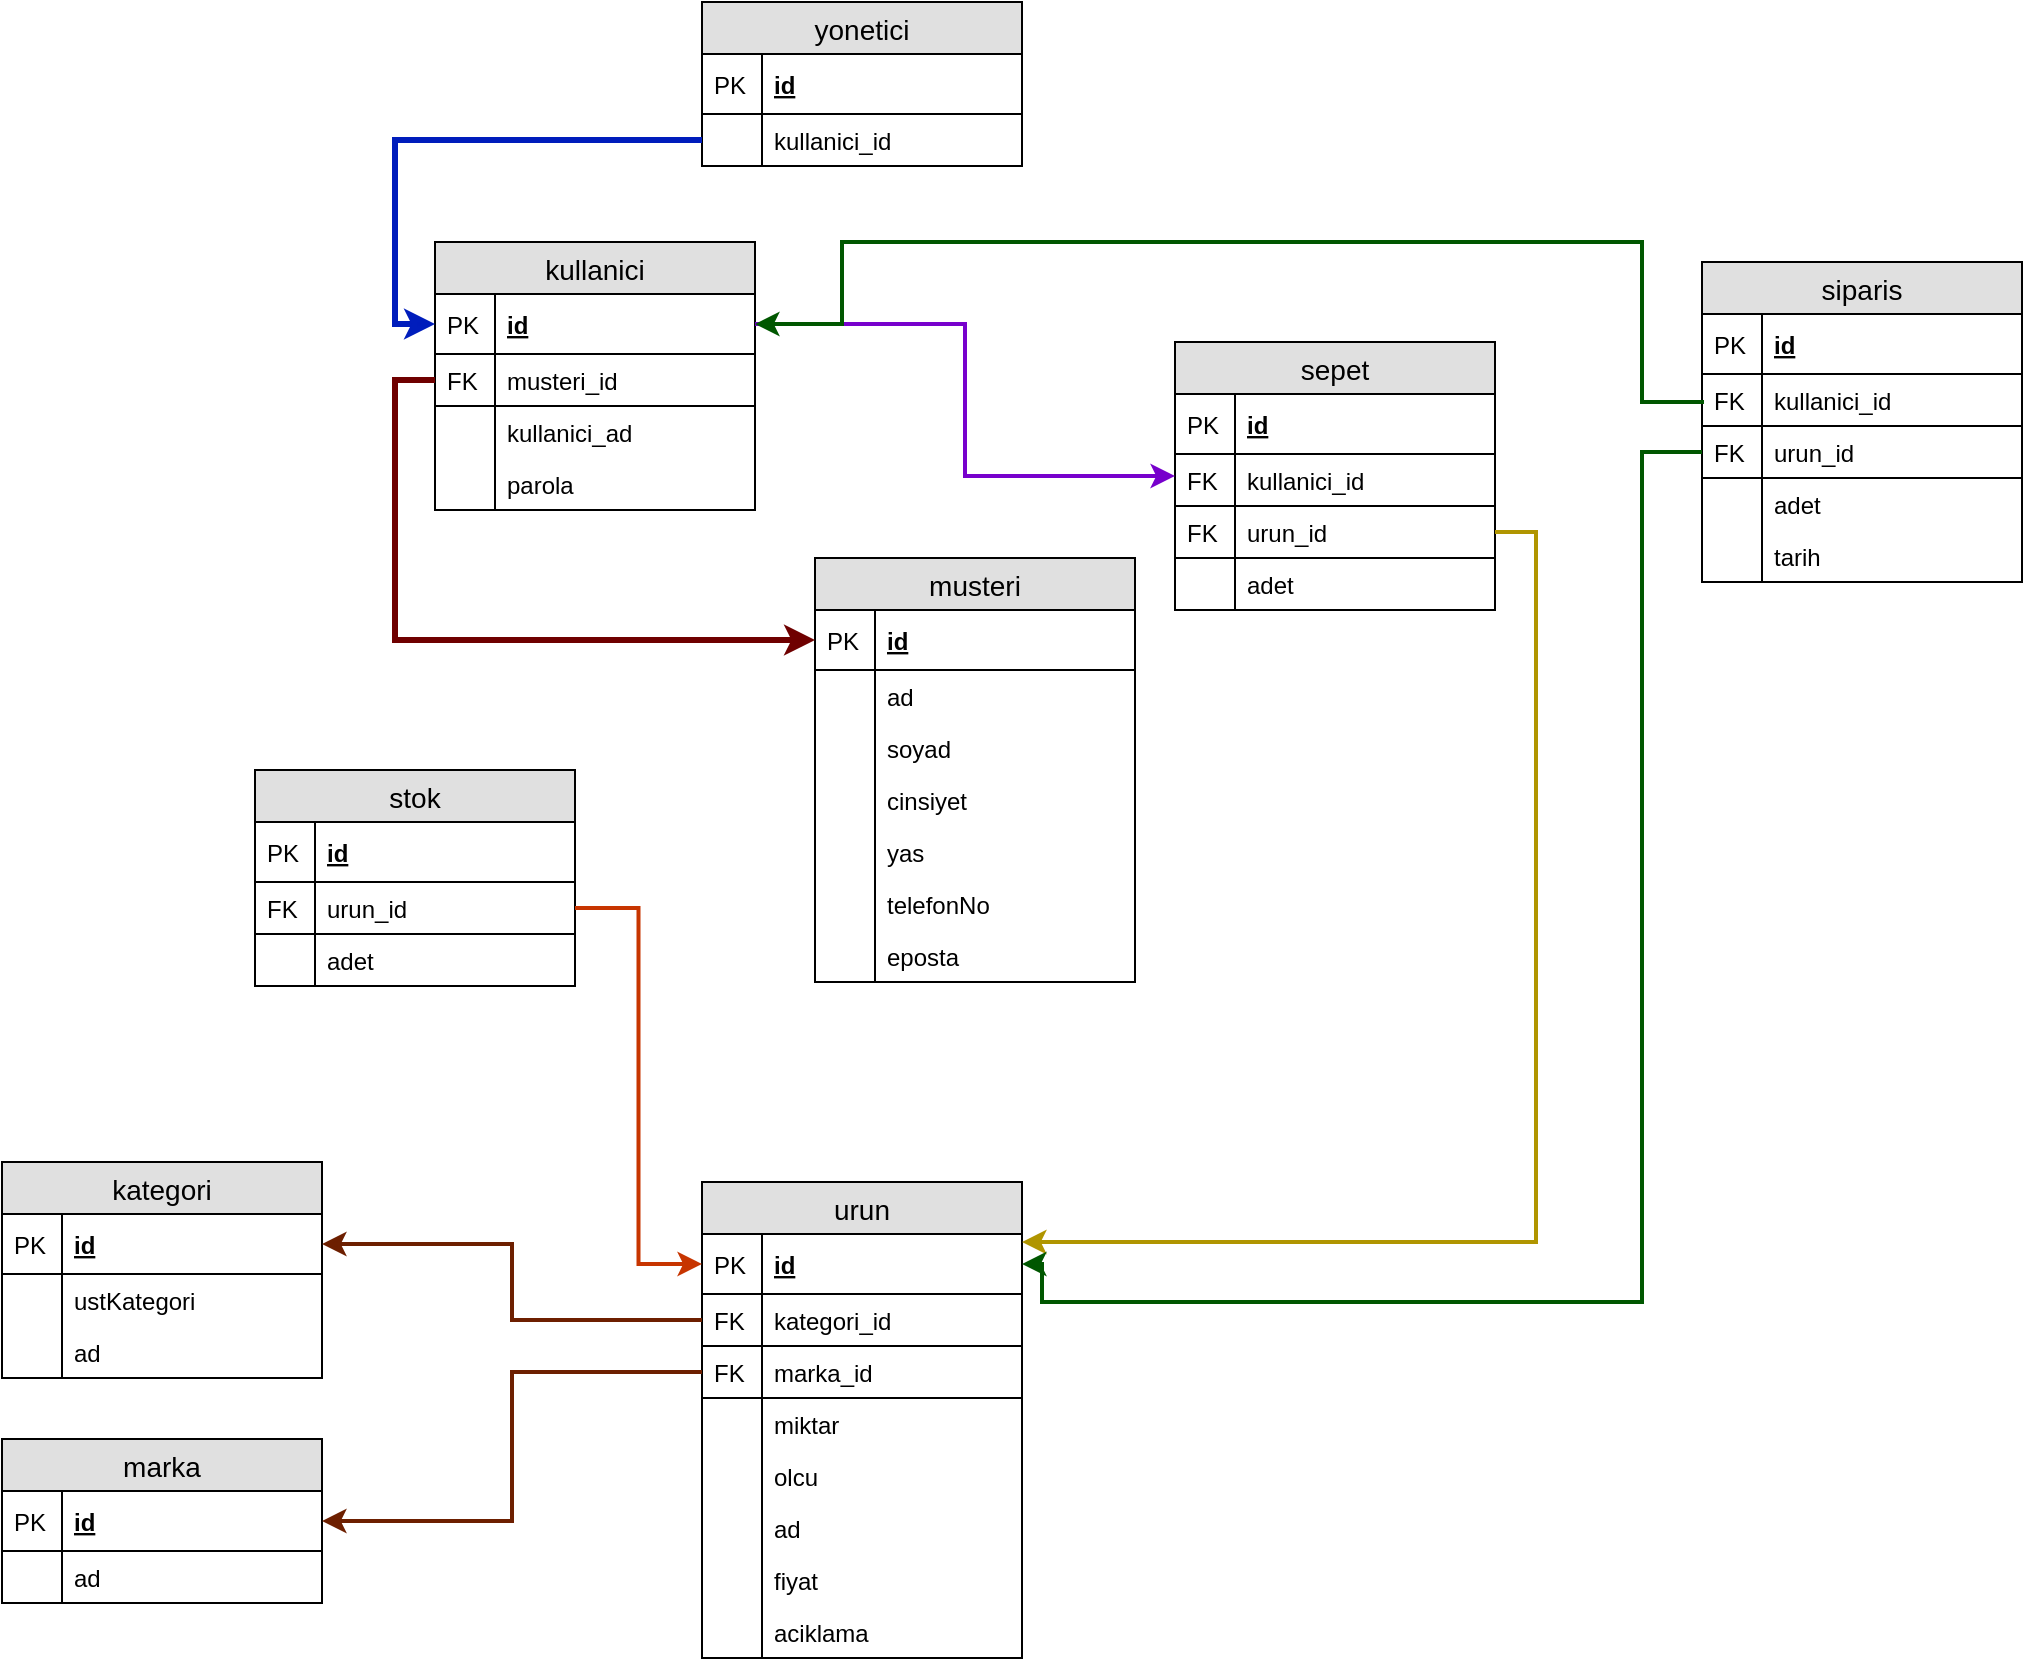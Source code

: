 <mxfile version="12.3.2" type="device" pages="1"><diagram id="ps3zKpQdCzgLMvy7lavZ" name="Page-1"><mxGraphModel dx="2031" dy="1189" grid="1" gridSize="10" guides="1" tooltips="1" connect="1" arrows="1" fold="1" page="1" pageScale="1" pageWidth="1169" pageHeight="1654" math="0" shadow="0"><root><mxCell id="0"/><mxCell id="1" parent="0"/><mxCell id="cUyW-yE5g5Nf45SV5wf4-1" value="yonetici" style="swimlane;fontStyle=0;childLayout=stackLayout;horizontal=1;startSize=26;fillColor=#e0e0e0;horizontalStack=0;resizeParent=1;resizeParentMax=0;resizeLast=0;collapsible=1;marginBottom=0;swimlaneFillColor=#ffffff;align=center;fontSize=14;" vertex="1" parent="1"><mxGeometry x="410" y="30" width="160" height="82" as="geometry"/></mxCell><mxCell id="cUyW-yE5g5Nf45SV5wf4-2" value="id" style="shape=partialRectangle;top=0;left=0;right=0;bottom=1;align=left;verticalAlign=middle;fillColor=none;spacingLeft=34;spacingRight=4;overflow=hidden;rotatable=0;points=[[0,0.5],[1,0.5]];portConstraint=eastwest;dropTarget=0;fontStyle=5;fontSize=12;" vertex="1" parent="cUyW-yE5g5Nf45SV5wf4-1"><mxGeometry y="26" width="160" height="30" as="geometry"/></mxCell><mxCell id="cUyW-yE5g5Nf45SV5wf4-3" value="PK" style="shape=partialRectangle;top=0;left=0;bottom=0;fillColor=none;align=left;verticalAlign=middle;spacingLeft=4;spacingRight=4;overflow=hidden;rotatable=0;points=[];portConstraint=eastwest;part=1;fontSize=12;" vertex="1" connectable="0" parent="cUyW-yE5g5Nf45SV5wf4-2"><mxGeometry width="30" height="30" as="geometry"/></mxCell><mxCell id="cUyW-yE5g5Nf45SV5wf4-4" value="kullanici_id" style="shape=partialRectangle;top=0;left=0;right=0;bottom=0;align=left;verticalAlign=top;fillColor=none;spacingLeft=34;spacingRight=4;overflow=hidden;rotatable=0;points=[[0,0.5],[1,0.5]];portConstraint=eastwest;dropTarget=0;fontSize=12;" vertex="1" parent="cUyW-yE5g5Nf45SV5wf4-1"><mxGeometry y="56" width="160" height="26" as="geometry"/></mxCell><mxCell id="cUyW-yE5g5Nf45SV5wf4-5" value="" style="shape=partialRectangle;top=0;left=0;bottom=0;fillColor=none;align=left;verticalAlign=top;spacingLeft=4;spacingRight=4;overflow=hidden;rotatable=0;points=[];portConstraint=eastwest;part=1;fontSize=12;" vertex="1" connectable="0" parent="cUyW-yE5g5Nf45SV5wf4-4"><mxGeometry width="30" height="26" as="geometry"/></mxCell><mxCell id="cUyW-yE5g5Nf45SV5wf4-12" value="kullanici" style="swimlane;fontStyle=0;childLayout=stackLayout;horizontal=1;startSize=26;fillColor=#e0e0e0;horizontalStack=0;resizeParent=1;resizeParentMax=0;resizeLast=0;collapsible=1;marginBottom=0;swimlaneFillColor=#ffffff;align=center;fontSize=14;" vertex="1" parent="1"><mxGeometry x="276.5" y="150" width="160" height="134" as="geometry"/></mxCell><mxCell id="cUyW-yE5g5Nf45SV5wf4-13" value="id" style="shape=partialRectangle;top=0;left=0;right=0;bottom=1;align=left;verticalAlign=middle;fillColor=none;spacingLeft=34;spacingRight=4;overflow=hidden;rotatable=0;points=[[0,0.5],[1,0.5]];portConstraint=eastwest;dropTarget=0;fontStyle=5;fontSize=12;" vertex="1" parent="cUyW-yE5g5Nf45SV5wf4-12"><mxGeometry y="26" width="160" height="30" as="geometry"/></mxCell><mxCell id="cUyW-yE5g5Nf45SV5wf4-14" value="PK" style="shape=partialRectangle;top=0;left=0;bottom=0;fillColor=none;align=left;verticalAlign=middle;spacingLeft=4;spacingRight=4;overflow=hidden;rotatable=0;points=[];portConstraint=eastwest;part=1;fontSize=12;" vertex="1" connectable="0" parent="cUyW-yE5g5Nf45SV5wf4-13"><mxGeometry width="30" height="30" as="geometry"/></mxCell><mxCell id="cUyW-yE5g5Nf45SV5wf4-15" value="musteri_id" style="shape=partialRectangle;top=1;left=0;right=0;bottom=1;align=left;verticalAlign=top;fillColor=none;spacingLeft=34;spacingRight=4;overflow=hidden;rotatable=0;points=[[0,0.5],[1,0.5]];portConstraint=eastwest;dropTarget=0;fontSize=12;" vertex="1" parent="cUyW-yE5g5Nf45SV5wf4-12"><mxGeometry y="56" width="160" height="26" as="geometry"/></mxCell><mxCell id="cUyW-yE5g5Nf45SV5wf4-16" value="FK" style="shape=partialRectangle;top=0;left=0;bottom=0;fillColor=none;align=left;verticalAlign=top;spacingLeft=4;spacingRight=4;overflow=hidden;rotatable=0;points=[];portConstraint=eastwest;part=1;fontSize=12;" vertex="1" connectable="0" parent="cUyW-yE5g5Nf45SV5wf4-15"><mxGeometry width="30" height="26" as="geometry"/></mxCell><mxCell id="cUyW-yE5g5Nf45SV5wf4-66" value="kullanici_ad" style="shape=partialRectangle;top=0;left=0;right=0;bottom=0;align=left;verticalAlign=top;fillColor=none;spacingLeft=34;spacingRight=4;overflow=hidden;rotatable=0;points=[[0,0.5],[1,0.5]];portConstraint=eastwest;dropTarget=0;fontSize=12;" vertex="1" parent="cUyW-yE5g5Nf45SV5wf4-12"><mxGeometry y="82" width="160" height="26" as="geometry"/></mxCell><mxCell id="cUyW-yE5g5Nf45SV5wf4-67" value="" style="shape=partialRectangle;top=0;left=0;bottom=0;fillColor=none;align=left;verticalAlign=top;spacingLeft=4;spacingRight=4;overflow=hidden;rotatable=0;points=[];portConstraint=eastwest;part=1;fontSize=12;" vertex="1" connectable="0" parent="cUyW-yE5g5Nf45SV5wf4-66"><mxGeometry width="30" height="26" as="geometry"/></mxCell><mxCell id="cUyW-yE5g5Nf45SV5wf4-68" value="parola" style="shape=partialRectangle;top=0;left=0;right=0;bottom=0;align=left;verticalAlign=top;fillColor=none;spacingLeft=34;spacingRight=4;overflow=hidden;rotatable=0;points=[[0,0.5],[1,0.5]];portConstraint=eastwest;dropTarget=0;fontSize=12;" vertex="1" parent="cUyW-yE5g5Nf45SV5wf4-12"><mxGeometry y="108" width="160" height="26" as="geometry"/></mxCell><mxCell id="cUyW-yE5g5Nf45SV5wf4-69" value="" style="shape=partialRectangle;top=0;left=0;bottom=0;fillColor=none;align=left;verticalAlign=top;spacingLeft=4;spacingRight=4;overflow=hidden;rotatable=0;points=[];portConstraint=eastwest;part=1;fontSize=12;" vertex="1" connectable="0" parent="cUyW-yE5g5Nf45SV5wf4-68"><mxGeometry width="30" height="26" as="geometry"/></mxCell><mxCell id="cUyW-yE5g5Nf45SV5wf4-29" value="musteri" style="swimlane;fontStyle=0;childLayout=stackLayout;horizontal=1;startSize=26;fillColor=#e0e0e0;horizontalStack=0;resizeParent=1;resizeParentMax=0;resizeLast=0;collapsible=1;marginBottom=0;swimlaneFillColor=#ffffff;align=center;fontSize=14;" vertex="1" parent="1"><mxGeometry x="466.5" y="308" width="160" height="212" as="geometry"/></mxCell><mxCell id="cUyW-yE5g5Nf45SV5wf4-30" value="id" style="shape=partialRectangle;top=0;left=0;right=0;bottom=1;align=left;verticalAlign=middle;fillColor=none;spacingLeft=34;spacingRight=4;overflow=hidden;rotatable=0;points=[[0,0.5],[1,0.5]];portConstraint=eastwest;dropTarget=0;fontStyle=5;fontSize=12;" vertex="1" parent="cUyW-yE5g5Nf45SV5wf4-29"><mxGeometry y="26" width="160" height="30" as="geometry"/></mxCell><mxCell id="cUyW-yE5g5Nf45SV5wf4-31" value="PK" style="shape=partialRectangle;top=0;left=0;bottom=0;fillColor=none;align=left;verticalAlign=middle;spacingLeft=4;spacingRight=4;overflow=hidden;rotatable=0;points=[];portConstraint=eastwest;part=1;fontSize=12;" vertex="1" connectable="0" parent="cUyW-yE5g5Nf45SV5wf4-30"><mxGeometry width="30" height="30" as="geometry"/></mxCell><mxCell id="cUyW-yE5g5Nf45SV5wf4-32" value="ad" style="shape=partialRectangle;top=0;left=0;right=0;bottom=0;align=left;verticalAlign=top;fillColor=none;spacingLeft=34;spacingRight=4;overflow=hidden;rotatable=0;points=[[0,0.5],[1,0.5]];portConstraint=eastwest;dropTarget=0;fontSize=12;" vertex="1" parent="cUyW-yE5g5Nf45SV5wf4-29"><mxGeometry y="56" width="160" height="26" as="geometry"/></mxCell><mxCell id="cUyW-yE5g5Nf45SV5wf4-33" value="" style="shape=partialRectangle;top=0;left=0;bottom=0;fillColor=none;align=left;verticalAlign=top;spacingLeft=4;spacingRight=4;overflow=hidden;rotatable=0;points=[];portConstraint=eastwest;part=1;fontSize=12;" vertex="1" connectable="0" parent="cUyW-yE5g5Nf45SV5wf4-32"><mxGeometry width="30" height="26" as="geometry"/></mxCell><mxCell id="cUyW-yE5g5Nf45SV5wf4-34" value="soyad" style="shape=partialRectangle;top=0;left=0;right=0;bottom=0;align=left;verticalAlign=top;fillColor=none;spacingLeft=34;spacingRight=4;overflow=hidden;rotatable=0;points=[[0,0.5],[1,0.5]];portConstraint=eastwest;dropTarget=0;fontSize=12;" vertex="1" parent="cUyW-yE5g5Nf45SV5wf4-29"><mxGeometry y="82" width="160" height="26" as="geometry"/></mxCell><mxCell id="cUyW-yE5g5Nf45SV5wf4-35" value="" style="shape=partialRectangle;top=0;left=0;bottom=0;fillColor=none;align=left;verticalAlign=top;spacingLeft=4;spacingRight=4;overflow=hidden;rotatable=0;points=[];portConstraint=eastwest;part=1;fontSize=12;" vertex="1" connectable="0" parent="cUyW-yE5g5Nf45SV5wf4-34"><mxGeometry width="30" height="26" as="geometry"/></mxCell><mxCell id="cUyW-yE5g5Nf45SV5wf4-36" value="cinsiyet" style="shape=partialRectangle;top=0;left=0;right=0;bottom=0;align=left;verticalAlign=top;fillColor=none;spacingLeft=34;spacingRight=4;overflow=hidden;rotatable=0;points=[[0,0.5],[1,0.5]];portConstraint=eastwest;dropTarget=0;fontSize=12;" vertex="1" parent="cUyW-yE5g5Nf45SV5wf4-29"><mxGeometry y="108" width="160" height="26" as="geometry"/></mxCell><mxCell id="cUyW-yE5g5Nf45SV5wf4-37" value="" style="shape=partialRectangle;top=0;left=0;bottom=0;fillColor=none;align=left;verticalAlign=top;spacingLeft=4;spacingRight=4;overflow=hidden;rotatable=0;points=[];portConstraint=eastwest;part=1;fontSize=12;" vertex="1" connectable="0" parent="cUyW-yE5g5Nf45SV5wf4-36"><mxGeometry width="30" height="26" as="geometry"/></mxCell><mxCell id="cUyW-yE5g5Nf45SV5wf4-40" value="yas" style="shape=partialRectangle;top=0;left=0;right=0;bottom=0;align=left;verticalAlign=top;fillColor=none;spacingLeft=34;spacingRight=4;overflow=hidden;rotatable=0;points=[[0,0.5],[1,0.5]];portConstraint=eastwest;dropTarget=0;fontSize=12;" vertex="1" parent="cUyW-yE5g5Nf45SV5wf4-29"><mxGeometry y="134" width="160" height="26" as="geometry"/></mxCell><mxCell id="cUyW-yE5g5Nf45SV5wf4-41" value="" style="shape=partialRectangle;top=0;left=0;bottom=0;fillColor=none;align=left;verticalAlign=top;spacingLeft=4;spacingRight=4;overflow=hidden;rotatable=0;points=[];portConstraint=eastwest;part=1;fontSize=12;" vertex="1" connectable="0" parent="cUyW-yE5g5Nf45SV5wf4-40"><mxGeometry width="30" height="26" as="geometry"/></mxCell><mxCell id="cUyW-yE5g5Nf45SV5wf4-42" value="telefonNo" style="shape=partialRectangle;top=0;left=0;right=0;bottom=0;align=left;verticalAlign=top;fillColor=none;spacingLeft=34;spacingRight=4;overflow=hidden;rotatable=0;points=[[0,0.5],[1,0.5]];portConstraint=eastwest;dropTarget=0;fontSize=12;" vertex="1" parent="cUyW-yE5g5Nf45SV5wf4-29"><mxGeometry y="160" width="160" height="26" as="geometry"/></mxCell><mxCell id="cUyW-yE5g5Nf45SV5wf4-43" value="" style="shape=partialRectangle;top=0;left=0;bottom=0;fillColor=none;align=left;verticalAlign=top;spacingLeft=4;spacingRight=4;overflow=hidden;rotatable=0;points=[];portConstraint=eastwest;part=1;fontSize=12;" vertex="1" connectable="0" parent="cUyW-yE5g5Nf45SV5wf4-42"><mxGeometry width="30" height="26" as="geometry"/></mxCell><mxCell id="cUyW-yE5g5Nf45SV5wf4-70" value="eposta" style="shape=partialRectangle;top=0;left=0;right=0;bottom=0;align=left;verticalAlign=top;fillColor=none;spacingLeft=34;spacingRight=4;overflow=hidden;rotatable=0;points=[[0,0.5],[1,0.5]];portConstraint=eastwest;dropTarget=0;fontSize=12;" vertex="1" parent="cUyW-yE5g5Nf45SV5wf4-29"><mxGeometry y="186" width="160" height="26" as="geometry"/></mxCell><mxCell id="cUyW-yE5g5Nf45SV5wf4-71" value="" style="shape=partialRectangle;top=0;left=0;bottom=0;fillColor=none;align=left;verticalAlign=top;spacingLeft=4;spacingRight=4;overflow=hidden;rotatable=0;points=[];portConstraint=eastwest;part=1;fontSize=12;" vertex="1" connectable="0" parent="cUyW-yE5g5Nf45SV5wf4-70"><mxGeometry width="30" height="26" as="geometry"/></mxCell><mxCell id="cUyW-yE5g5Nf45SV5wf4-44" value="urun" style="swimlane;fontStyle=0;childLayout=stackLayout;horizontal=1;startSize=26;fillColor=#e0e0e0;horizontalStack=0;resizeParent=1;resizeParentMax=0;resizeLast=0;collapsible=1;marginBottom=0;swimlaneFillColor=#ffffff;align=center;fontSize=14;" vertex="1" parent="1"><mxGeometry x="410" y="620" width="160" height="238" as="geometry"/></mxCell><mxCell id="cUyW-yE5g5Nf45SV5wf4-45" value="id" style="shape=partialRectangle;top=0;left=0;right=0;bottom=1;align=left;verticalAlign=middle;fillColor=none;spacingLeft=34;spacingRight=4;overflow=hidden;rotatable=0;points=[[0,0.5],[1,0.5]];portConstraint=eastwest;dropTarget=0;fontStyle=5;fontSize=12;" vertex="1" parent="cUyW-yE5g5Nf45SV5wf4-44"><mxGeometry y="26" width="160" height="30" as="geometry"/></mxCell><mxCell id="cUyW-yE5g5Nf45SV5wf4-46" value="PK" style="shape=partialRectangle;top=0;left=0;bottom=0;fillColor=none;align=left;verticalAlign=middle;spacingLeft=4;spacingRight=4;overflow=hidden;rotatable=0;points=[];portConstraint=eastwest;part=1;fontSize=12;" vertex="1" connectable="0" parent="cUyW-yE5g5Nf45SV5wf4-45"><mxGeometry width="30" height="30" as="geometry"/></mxCell><mxCell id="cUyW-yE5g5Nf45SV5wf4-47" value="kategori_id" style="shape=partialRectangle;top=1;left=0;right=0;bottom=1;align=left;verticalAlign=top;fillColor=none;spacingLeft=34;spacingRight=4;overflow=hidden;rotatable=0;points=[[0,0.5],[1,0.5]];portConstraint=eastwest;dropTarget=0;fontSize=12;" vertex="1" parent="cUyW-yE5g5Nf45SV5wf4-44"><mxGeometry y="56" width="160" height="26" as="geometry"/></mxCell><mxCell id="cUyW-yE5g5Nf45SV5wf4-48" value="FK" style="shape=partialRectangle;top=0;left=0;bottom=0;fillColor=none;align=left;verticalAlign=top;spacingLeft=4;spacingRight=4;overflow=hidden;rotatable=0;points=[];portConstraint=eastwest;part=1;fontSize=12;" vertex="1" connectable="0" parent="cUyW-yE5g5Nf45SV5wf4-47"><mxGeometry width="30" height="26" as="geometry"/></mxCell><mxCell id="cUyW-yE5g5Nf45SV5wf4-49" value="marka_id" style="shape=partialRectangle;top=1;left=0;right=0;bottom=1;align=left;verticalAlign=top;fillColor=none;spacingLeft=34;spacingRight=4;overflow=hidden;rotatable=0;points=[[0,0.5],[1,0.5]];portConstraint=eastwest;dropTarget=0;fontSize=12;" vertex="1" parent="cUyW-yE5g5Nf45SV5wf4-44"><mxGeometry y="82" width="160" height="26" as="geometry"/></mxCell><mxCell id="cUyW-yE5g5Nf45SV5wf4-50" value="FK" style="shape=partialRectangle;top=0;left=0;bottom=0;fillColor=none;align=left;verticalAlign=top;spacingLeft=4;spacingRight=4;overflow=hidden;rotatable=0;points=[];portConstraint=eastwest;part=1;fontSize=12;" vertex="1" connectable="0" parent="cUyW-yE5g5Nf45SV5wf4-49"><mxGeometry width="30" height="26" as="geometry"/></mxCell><mxCell id="cUyW-yE5g5Nf45SV5wf4-51" value="miktar" style="shape=partialRectangle;top=0;left=0;right=0;bottom=0;align=left;verticalAlign=top;fillColor=none;spacingLeft=34;spacingRight=4;overflow=hidden;rotatable=0;points=[[0,0.5],[1,0.5]];portConstraint=eastwest;dropTarget=0;fontSize=12;" vertex="1" parent="cUyW-yE5g5Nf45SV5wf4-44"><mxGeometry y="108" width="160" height="26" as="geometry"/></mxCell><mxCell id="cUyW-yE5g5Nf45SV5wf4-52" value="" style="shape=partialRectangle;top=0;left=0;bottom=0;fillColor=none;align=left;verticalAlign=top;spacingLeft=4;spacingRight=4;overflow=hidden;rotatable=0;points=[];portConstraint=eastwest;part=1;fontSize=12;" vertex="1" connectable="0" parent="cUyW-yE5g5Nf45SV5wf4-51"><mxGeometry width="30" height="26" as="geometry"/></mxCell><mxCell id="cUyW-yE5g5Nf45SV5wf4-55" value="olcu" style="shape=partialRectangle;top=0;left=0;right=0;bottom=0;align=left;verticalAlign=top;fillColor=none;spacingLeft=34;spacingRight=4;overflow=hidden;rotatable=0;points=[[0,0.5],[1,0.5]];portConstraint=eastwest;dropTarget=0;fontSize=12;" vertex="1" parent="cUyW-yE5g5Nf45SV5wf4-44"><mxGeometry y="134" width="160" height="26" as="geometry"/></mxCell><mxCell id="cUyW-yE5g5Nf45SV5wf4-56" value="" style="shape=partialRectangle;top=0;left=0;bottom=0;fillColor=none;align=left;verticalAlign=top;spacingLeft=4;spacingRight=4;overflow=hidden;rotatable=0;points=[];portConstraint=eastwest;part=1;fontSize=12;" vertex="1" connectable="0" parent="cUyW-yE5g5Nf45SV5wf4-55"><mxGeometry width="30" height="26" as="geometry"/></mxCell><mxCell id="cUyW-yE5g5Nf45SV5wf4-57" value="ad" style="shape=partialRectangle;top=0;left=0;right=0;bottom=0;align=left;verticalAlign=top;fillColor=none;spacingLeft=34;spacingRight=4;overflow=hidden;rotatable=0;points=[[0,0.5],[1,0.5]];portConstraint=eastwest;dropTarget=0;fontSize=12;" vertex="1" parent="cUyW-yE5g5Nf45SV5wf4-44"><mxGeometry y="160" width="160" height="26" as="geometry"/></mxCell><mxCell id="cUyW-yE5g5Nf45SV5wf4-58" value="" style="shape=partialRectangle;top=0;left=0;bottom=0;fillColor=none;align=left;verticalAlign=top;spacingLeft=4;spacingRight=4;overflow=hidden;rotatable=0;points=[];portConstraint=eastwest;part=1;fontSize=12;" vertex="1" connectable="0" parent="cUyW-yE5g5Nf45SV5wf4-57"><mxGeometry width="30" height="26" as="geometry"/></mxCell><mxCell id="cUyW-yE5g5Nf45SV5wf4-59" value="fiyat" style="shape=partialRectangle;top=0;left=0;right=0;bottom=0;align=left;verticalAlign=top;fillColor=none;spacingLeft=34;spacingRight=4;overflow=hidden;rotatable=0;points=[[0,0.5],[1,0.5]];portConstraint=eastwest;dropTarget=0;fontSize=12;" vertex="1" parent="cUyW-yE5g5Nf45SV5wf4-44"><mxGeometry y="186" width="160" height="26" as="geometry"/></mxCell><mxCell id="cUyW-yE5g5Nf45SV5wf4-60" value="" style="shape=partialRectangle;top=0;left=0;bottom=0;fillColor=none;align=left;verticalAlign=top;spacingLeft=4;spacingRight=4;overflow=hidden;rotatable=0;points=[];portConstraint=eastwest;part=1;fontSize=12;" vertex="1" connectable="0" parent="cUyW-yE5g5Nf45SV5wf4-59"><mxGeometry width="30" height="26" as="geometry"/></mxCell><mxCell id="cUyW-yE5g5Nf45SV5wf4-61" value="aciklama" style="shape=partialRectangle;top=0;left=0;right=0;bottom=0;align=left;verticalAlign=top;fillColor=none;spacingLeft=34;spacingRight=4;overflow=hidden;rotatable=0;points=[[0,0.5],[1,0.5]];portConstraint=eastwest;dropTarget=0;fontSize=12;" vertex="1" parent="cUyW-yE5g5Nf45SV5wf4-44"><mxGeometry y="212" width="160" height="26" as="geometry"/></mxCell><mxCell id="cUyW-yE5g5Nf45SV5wf4-62" value="" style="shape=partialRectangle;top=0;left=0;bottom=0;fillColor=none;align=left;verticalAlign=top;spacingLeft=4;spacingRight=4;overflow=hidden;rotatable=0;points=[];portConstraint=eastwest;part=1;fontSize=12;" vertex="1" connectable="0" parent="cUyW-yE5g5Nf45SV5wf4-61"><mxGeometry width="30" height="26" as="geometry"/></mxCell><mxCell id="cUyW-yE5g5Nf45SV5wf4-72" value="marka" style="swimlane;fontStyle=0;childLayout=stackLayout;horizontal=1;startSize=26;fillColor=#e0e0e0;horizontalStack=0;resizeParent=1;resizeParentMax=0;resizeLast=0;collapsible=1;marginBottom=0;swimlaneFillColor=#ffffff;align=center;fontSize=14;" vertex="1" parent="1"><mxGeometry x="60" y="748.5" width="160" height="82" as="geometry"/></mxCell><mxCell id="cUyW-yE5g5Nf45SV5wf4-73" value="id" style="shape=partialRectangle;top=0;left=0;right=0;bottom=1;align=left;verticalAlign=middle;fillColor=none;spacingLeft=34;spacingRight=4;overflow=hidden;rotatable=0;points=[[0,0.5],[1,0.5]];portConstraint=eastwest;dropTarget=0;fontStyle=5;fontSize=12;" vertex="1" parent="cUyW-yE5g5Nf45SV5wf4-72"><mxGeometry y="26" width="160" height="30" as="geometry"/></mxCell><mxCell id="cUyW-yE5g5Nf45SV5wf4-74" value="PK" style="shape=partialRectangle;top=0;left=0;bottom=0;fillColor=none;align=left;verticalAlign=middle;spacingLeft=4;spacingRight=4;overflow=hidden;rotatable=0;points=[];portConstraint=eastwest;part=1;fontSize=12;" vertex="1" connectable="0" parent="cUyW-yE5g5Nf45SV5wf4-73"><mxGeometry width="30" height="30" as="geometry"/></mxCell><mxCell id="cUyW-yE5g5Nf45SV5wf4-75" value="ad" style="shape=partialRectangle;top=0;left=0;right=0;bottom=0;align=left;verticalAlign=top;fillColor=none;spacingLeft=34;spacingRight=4;overflow=hidden;rotatable=0;points=[[0,0.5],[1,0.5]];portConstraint=eastwest;dropTarget=0;fontSize=12;" vertex="1" parent="cUyW-yE5g5Nf45SV5wf4-72"><mxGeometry y="56" width="160" height="26" as="geometry"/></mxCell><mxCell id="cUyW-yE5g5Nf45SV5wf4-76" value="" style="shape=partialRectangle;top=0;left=0;bottom=0;fillColor=none;align=left;verticalAlign=top;spacingLeft=4;spacingRight=4;overflow=hidden;rotatable=0;points=[];portConstraint=eastwest;part=1;fontSize=12;" vertex="1" connectable="0" parent="cUyW-yE5g5Nf45SV5wf4-75"><mxGeometry width="30" height="26" as="geometry"/></mxCell><mxCell id="cUyW-yE5g5Nf45SV5wf4-94" value="stok" style="swimlane;fontStyle=0;childLayout=stackLayout;horizontal=1;startSize=26;fillColor=#e0e0e0;horizontalStack=0;resizeParent=1;resizeParentMax=0;resizeLast=0;collapsible=1;marginBottom=0;swimlaneFillColor=#ffffff;align=center;fontSize=14;" vertex="1" parent="1"><mxGeometry x="186.5" y="414" width="160" height="108" as="geometry"/></mxCell><mxCell id="cUyW-yE5g5Nf45SV5wf4-95" value="id" style="shape=partialRectangle;top=0;left=0;right=0;bottom=1;align=left;verticalAlign=middle;fillColor=none;spacingLeft=34;spacingRight=4;overflow=hidden;rotatable=0;points=[[0,0.5],[1,0.5]];portConstraint=eastwest;dropTarget=0;fontStyle=5;fontSize=12;" vertex="1" parent="cUyW-yE5g5Nf45SV5wf4-94"><mxGeometry y="26" width="160" height="30" as="geometry"/></mxCell><mxCell id="cUyW-yE5g5Nf45SV5wf4-96" value="PK" style="shape=partialRectangle;top=0;left=0;bottom=0;fillColor=none;align=left;verticalAlign=middle;spacingLeft=4;spacingRight=4;overflow=hidden;rotatable=0;points=[];portConstraint=eastwest;part=1;fontSize=12;" vertex="1" connectable="0" parent="cUyW-yE5g5Nf45SV5wf4-95"><mxGeometry width="30" height="30" as="geometry"/></mxCell><mxCell id="cUyW-yE5g5Nf45SV5wf4-97" value="urun_id" style="shape=partialRectangle;top=1;left=0;right=0;bottom=1;align=left;verticalAlign=top;fillColor=none;spacingLeft=34;spacingRight=4;overflow=hidden;rotatable=0;points=[[0,0.5],[1,0.5]];portConstraint=eastwest;dropTarget=0;fontSize=12;" vertex="1" parent="cUyW-yE5g5Nf45SV5wf4-94"><mxGeometry y="56" width="160" height="26" as="geometry"/></mxCell><mxCell id="cUyW-yE5g5Nf45SV5wf4-98" value="FK" style="shape=partialRectangle;top=0;left=0;bottom=0;fillColor=none;align=left;verticalAlign=top;spacingLeft=4;spacingRight=4;overflow=hidden;rotatable=0;points=[];portConstraint=eastwest;part=1;fontSize=12;" vertex="1" connectable="0" parent="cUyW-yE5g5Nf45SV5wf4-97"><mxGeometry width="30" height="26" as="geometry"/></mxCell><mxCell id="cUyW-yE5g5Nf45SV5wf4-99" value="adet" style="shape=partialRectangle;top=0;left=0;right=0;bottom=0;align=left;verticalAlign=top;fillColor=none;spacingLeft=34;spacingRight=4;overflow=hidden;rotatable=0;points=[[0,0.5],[1,0.5]];portConstraint=eastwest;dropTarget=0;fontSize=12;" vertex="1" parent="cUyW-yE5g5Nf45SV5wf4-94"><mxGeometry y="82" width="160" height="26" as="geometry"/></mxCell><mxCell id="cUyW-yE5g5Nf45SV5wf4-100" value="" style="shape=partialRectangle;top=0;left=0;bottom=0;fillColor=none;align=left;verticalAlign=top;spacingLeft=4;spacingRight=4;overflow=hidden;rotatable=0;points=[];portConstraint=eastwest;part=1;fontSize=12;" vertex="1" connectable="0" parent="cUyW-yE5g5Nf45SV5wf4-99"><mxGeometry width="30" height="26" as="geometry"/></mxCell><mxCell id="cUyW-yE5g5Nf45SV5wf4-105" value="kategori" style="swimlane;fontStyle=0;childLayout=stackLayout;horizontal=1;startSize=26;fillColor=#e0e0e0;horizontalStack=0;resizeParent=1;resizeParentMax=0;resizeLast=0;collapsible=1;marginBottom=0;swimlaneFillColor=#ffffff;align=center;fontSize=14;" vertex="1" parent="1"><mxGeometry x="60" y="610" width="160" height="108" as="geometry"/></mxCell><mxCell id="cUyW-yE5g5Nf45SV5wf4-106" value="id" style="shape=partialRectangle;top=0;left=0;right=0;bottom=1;align=left;verticalAlign=middle;fillColor=none;spacingLeft=34;spacingRight=4;overflow=hidden;rotatable=0;points=[[0,0.5],[1,0.5]];portConstraint=eastwest;dropTarget=0;fontStyle=5;fontSize=12;" vertex="1" parent="cUyW-yE5g5Nf45SV5wf4-105"><mxGeometry y="26" width="160" height="30" as="geometry"/></mxCell><mxCell id="cUyW-yE5g5Nf45SV5wf4-107" value="PK" style="shape=partialRectangle;top=0;left=0;bottom=0;fillColor=none;align=left;verticalAlign=middle;spacingLeft=4;spacingRight=4;overflow=hidden;rotatable=0;points=[];portConstraint=eastwest;part=1;fontSize=12;" vertex="1" connectable="0" parent="cUyW-yE5g5Nf45SV5wf4-106"><mxGeometry width="30" height="30" as="geometry"/></mxCell><mxCell id="cUyW-yE5g5Nf45SV5wf4-108" value="ustKategori" style="shape=partialRectangle;top=0;left=0;right=0;bottom=0;align=left;verticalAlign=top;fillColor=none;spacingLeft=34;spacingRight=4;overflow=hidden;rotatable=0;points=[[0,0.5],[1,0.5]];portConstraint=eastwest;dropTarget=0;fontSize=12;" vertex="1" parent="cUyW-yE5g5Nf45SV5wf4-105"><mxGeometry y="56" width="160" height="26" as="geometry"/></mxCell><mxCell id="cUyW-yE5g5Nf45SV5wf4-109" value="" style="shape=partialRectangle;top=0;left=0;bottom=0;fillColor=none;align=left;verticalAlign=top;spacingLeft=4;spacingRight=4;overflow=hidden;rotatable=0;points=[];portConstraint=eastwest;part=1;fontSize=12;" vertex="1" connectable="0" parent="cUyW-yE5g5Nf45SV5wf4-108"><mxGeometry width="30" height="26" as="geometry"/></mxCell><mxCell id="cUyW-yE5g5Nf45SV5wf4-110" value="ad" style="shape=partialRectangle;top=0;left=0;right=0;bottom=0;align=left;verticalAlign=top;fillColor=none;spacingLeft=34;spacingRight=4;overflow=hidden;rotatable=0;points=[[0,0.5],[1,0.5]];portConstraint=eastwest;dropTarget=0;fontSize=12;" vertex="1" parent="cUyW-yE5g5Nf45SV5wf4-105"><mxGeometry y="82" width="160" height="26" as="geometry"/></mxCell><mxCell id="cUyW-yE5g5Nf45SV5wf4-111" value="" style="shape=partialRectangle;top=0;left=0;bottom=0;fillColor=none;align=left;verticalAlign=top;spacingLeft=4;spacingRight=4;overflow=hidden;rotatable=0;points=[];portConstraint=eastwest;part=1;fontSize=12;" vertex="1" connectable="0" parent="cUyW-yE5g5Nf45SV5wf4-110"><mxGeometry width="30" height="26" as="geometry"/></mxCell><mxCell id="cUyW-yE5g5Nf45SV5wf4-116" value="sepet" style="swimlane;fontStyle=0;childLayout=stackLayout;horizontal=1;startSize=26;fillColor=#e0e0e0;horizontalStack=0;resizeParent=1;resizeParentMax=0;resizeLast=0;collapsible=1;marginBottom=0;swimlaneFillColor=#ffffff;align=center;fontSize=14;" vertex="1" parent="1"><mxGeometry x="646.5" y="200" width="160" height="134" as="geometry"/></mxCell><mxCell id="cUyW-yE5g5Nf45SV5wf4-117" value="id" style="shape=partialRectangle;top=0;left=0;right=0;bottom=1;align=left;verticalAlign=middle;fillColor=none;spacingLeft=34;spacingRight=4;overflow=hidden;rotatable=0;points=[[0,0.5],[1,0.5]];portConstraint=eastwest;dropTarget=0;fontStyle=5;fontSize=12;" vertex="1" parent="cUyW-yE5g5Nf45SV5wf4-116"><mxGeometry y="26" width="160" height="30" as="geometry"/></mxCell><mxCell id="cUyW-yE5g5Nf45SV5wf4-118" value="PK" style="shape=partialRectangle;top=0;left=0;bottom=0;fillColor=none;align=left;verticalAlign=middle;spacingLeft=4;spacingRight=4;overflow=hidden;rotatable=0;points=[];portConstraint=eastwest;part=1;fontSize=12;" vertex="1" connectable="0" parent="cUyW-yE5g5Nf45SV5wf4-117"><mxGeometry width="30" height="30" as="geometry"/></mxCell><mxCell id="cUyW-yE5g5Nf45SV5wf4-119" value="kullanici_id" style="shape=partialRectangle;top=1;left=0;right=0;bottom=1;align=left;verticalAlign=top;fillColor=none;spacingLeft=34;spacingRight=4;overflow=hidden;rotatable=0;points=[[0,0.5],[1,0.5]];portConstraint=eastwest;dropTarget=0;fontSize=12;" vertex="1" parent="cUyW-yE5g5Nf45SV5wf4-116"><mxGeometry y="56" width="160" height="26" as="geometry"/></mxCell><mxCell id="cUyW-yE5g5Nf45SV5wf4-120" value="FK" style="shape=partialRectangle;top=0;left=0;bottom=0;fillColor=none;align=left;verticalAlign=top;spacingLeft=4;spacingRight=4;overflow=hidden;rotatable=0;points=[];portConstraint=eastwest;part=1;fontSize=12;" vertex="1" connectable="0" parent="cUyW-yE5g5Nf45SV5wf4-119"><mxGeometry width="30" height="26" as="geometry"/></mxCell><mxCell id="cUyW-yE5g5Nf45SV5wf4-121" value="urun_id" style="shape=partialRectangle;top=1;left=0;right=0;bottom=1;align=left;verticalAlign=top;fillColor=none;spacingLeft=34;spacingRight=4;overflow=hidden;rotatable=0;points=[[0,0.5],[1,0.5]];portConstraint=eastwest;dropTarget=0;fontSize=12;" vertex="1" parent="cUyW-yE5g5Nf45SV5wf4-116"><mxGeometry y="82" width="160" height="26" as="geometry"/></mxCell><mxCell id="cUyW-yE5g5Nf45SV5wf4-122" value="FK" style="shape=partialRectangle;top=0;left=0;bottom=0;fillColor=none;align=left;verticalAlign=top;spacingLeft=4;spacingRight=4;overflow=hidden;rotatable=0;points=[];portConstraint=eastwest;part=1;fontSize=12;" vertex="1" connectable="0" parent="cUyW-yE5g5Nf45SV5wf4-121"><mxGeometry width="30" height="26" as="geometry"/></mxCell><mxCell id="cUyW-yE5g5Nf45SV5wf4-123" value="adet" style="shape=partialRectangle;top=0;left=0;right=0;bottom=0;align=left;verticalAlign=top;fillColor=none;spacingLeft=34;spacingRight=4;overflow=hidden;rotatable=0;points=[[0,0.5],[1,0.5]];portConstraint=eastwest;dropTarget=0;fontSize=12;" vertex="1" parent="cUyW-yE5g5Nf45SV5wf4-116"><mxGeometry y="108" width="160" height="26" as="geometry"/></mxCell><mxCell id="cUyW-yE5g5Nf45SV5wf4-124" value="" style="shape=partialRectangle;top=0;left=0;bottom=0;fillColor=none;align=left;verticalAlign=top;spacingLeft=4;spacingRight=4;overflow=hidden;rotatable=0;points=[];portConstraint=eastwest;part=1;fontSize=12;" vertex="1" connectable="0" parent="cUyW-yE5g5Nf45SV5wf4-123"><mxGeometry width="30" height="26" as="geometry"/></mxCell><mxCell id="cUyW-yE5g5Nf45SV5wf4-127" value="siparis" style="swimlane;fontStyle=0;childLayout=stackLayout;horizontal=1;startSize=26;fillColor=#e0e0e0;horizontalStack=0;resizeParent=1;resizeParentMax=0;resizeLast=0;collapsible=1;marginBottom=0;swimlaneFillColor=#ffffff;align=center;fontSize=14;" vertex="1" parent="1"><mxGeometry x="910" y="160" width="160" height="160" as="geometry"/></mxCell><mxCell id="cUyW-yE5g5Nf45SV5wf4-128" value="id" style="shape=partialRectangle;top=0;left=0;right=0;bottom=1;align=left;verticalAlign=middle;fillColor=none;spacingLeft=34;spacingRight=4;overflow=hidden;rotatable=0;points=[[0,0.5],[1,0.5]];portConstraint=eastwest;dropTarget=0;fontStyle=5;fontSize=12;" vertex="1" parent="cUyW-yE5g5Nf45SV5wf4-127"><mxGeometry y="26" width="160" height="30" as="geometry"/></mxCell><mxCell id="cUyW-yE5g5Nf45SV5wf4-129" value="PK" style="shape=partialRectangle;top=0;left=0;bottom=0;fillColor=none;align=left;verticalAlign=middle;spacingLeft=4;spacingRight=4;overflow=hidden;rotatable=0;points=[];portConstraint=eastwest;part=1;fontSize=12;" vertex="1" connectable="0" parent="cUyW-yE5g5Nf45SV5wf4-128"><mxGeometry width="30" height="30" as="geometry"/></mxCell><mxCell id="cUyW-yE5g5Nf45SV5wf4-130" value="kullanici_id" style="shape=partialRectangle;top=1;left=0;right=0;bottom=1;align=left;verticalAlign=top;fillColor=none;spacingLeft=34;spacingRight=4;overflow=hidden;rotatable=0;points=[[0,0.5],[1,0.5]];portConstraint=eastwest;dropTarget=0;fontSize=12;" vertex="1" parent="cUyW-yE5g5Nf45SV5wf4-127"><mxGeometry y="56" width="160" height="26" as="geometry"/></mxCell><mxCell id="cUyW-yE5g5Nf45SV5wf4-131" value="FK" style="shape=partialRectangle;top=0;left=0;bottom=0;fillColor=none;align=left;verticalAlign=top;spacingLeft=4;spacingRight=4;overflow=hidden;rotatable=0;points=[];portConstraint=eastwest;part=1;fontSize=12;" vertex="1" connectable="0" parent="cUyW-yE5g5Nf45SV5wf4-130"><mxGeometry width="30" height="26" as="geometry"/></mxCell><mxCell id="cUyW-yE5g5Nf45SV5wf4-132" value="urun_id" style="shape=partialRectangle;top=1;left=0;right=0;bottom=1;align=left;verticalAlign=top;fillColor=none;spacingLeft=34;spacingRight=4;overflow=hidden;rotatable=0;points=[[0,0.5],[1,0.5]];portConstraint=eastwest;dropTarget=0;fontSize=12;" vertex="1" parent="cUyW-yE5g5Nf45SV5wf4-127"><mxGeometry y="82" width="160" height="26" as="geometry"/></mxCell><mxCell id="cUyW-yE5g5Nf45SV5wf4-133" value="FK" style="shape=partialRectangle;top=0;left=0;bottom=0;fillColor=none;align=left;verticalAlign=top;spacingLeft=4;spacingRight=4;overflow=hidden;rotatable=0;points=[];portConstraint=eastwest;part=1;fontSize=12;" vertex="1" connectable="0" parent="cUyW-yE5g5Nf45SV5wf4-132"><mxGeometry width="30" height="26" as="geometry"/></mxCell><mxCell id="cUyW-yE5g5Nf45SV5wf4-134" value="adet" style="shape=partialRectangle;top=0;left=0;right=0;bottom=0;align=left;verticalAlign=top;fillColor=none;spacingLeft=34;spacingRight=4;overflow=hidden;rotatable=0;points=[[0,0.5],[1,0.5]];portConstraint=eastwest;dropTarget=0;fontSize=12;" vertex="1" parent="cUyW-yE5g5Nf45SV5wf4-127"><mxGeometry y="108" width="160" height="26" as="geometry"/></mxCell><mxCell id="cUyW-yE5g5Nf45SV5wf4-135" value="" style="shape=partialRectangle;top=0;left=0;bottom=0;fillColor=none;align=left;verticalAlign=top;spacingLeft=4;spacingRight=4;overflow=hidden;rotatable=0;points=[];portConstraint=eastwest;part=1;fontSize=12;" vertex="1" connectable="0" parent="cUyW-yE5g5Nf45SV5wf4-134"><mxGeometry width="30" height="26" as="geometry"/></mxCell><mxCell id="cUyW-yE5g5Nf45SV5wf4-138" value="tarih" style="shape=partialRectangle;top=0;left=0;right=0;bottom=0;align=left;verticalAlign=top;fillColor=none;spacingLeft=34;spacingRight=4;overflow=hidden;rotatable=0;points=[[0,0.5],[1,0.5]];portConstraint=eastwest;dropTarget=0;fontSize=12;" vertex="1" parent="cUyW-yE5g5Nf45SV5wf4-127"><mxGeometry y="134" width="160" height="26" as="geometry"/></mxCell><mxCell id="cUyW-yE5g5Nf45SV5wf4-139" value="" style="shape=partialRectangle;top=0;left=0;bottom=0;fillColor=none;align=left;verticalAlign=top;spacingLeft=4;spacingRight=4;overflow=hidden;rotatable=0;points=[];portConstraint=eastwest;part=1;fontSize=12;" vertex="1" connectable="0" parent="cUyW-yE5g5Nf45SV5wf4-138"><mxGeometry width="30" height="26" as="geometry"/></mxCell><mxCell id="cUyW-yE5g5Nf45SV5wf4-140" style="edgeStyle=orthogonalEdgeStyle;rounded=0;orthogonalLoop=1;jettySize=auto;html=1;entryX=0;entryY=0.5;entryDx=0;entryDy=0;fillColor=#0050ef;strokeColor=#001DBC;jumpSize=6;strokeWidth=3;" edge="1" parent="1" source="cUyW-yE5g5Nf45SV5wf4-4" target="cUyW-yE5g5Nf45SV5wf4-13"><mxGeometry relative="1" as="geometry"/></mxCell><mxCell id="cUyW-yE5g5Nf45SV5wf4-141" style="edgeStyle=orthogonalEdgeStyle;rounded=0;orthogonalLoop=1;jettySize=auto;html=1;exitX=0;exitY=0.5;exitDx=0;exitDy=0;entryX=0;entryY=0.5;entryDx=0;entryDy=0;fillColor=#a20025;strokeColor=#6F0000;strokeWidth=3;" edge="1" parent="1" source="cUyW-yE5g5Nf45SV5wf4-15" target="cUyW-yE5g5Nf45SV5wf4-30"><mxGeometry relative="1" as="geometry"/></mxCell><mxCell id="cUyW-yE5g5Nf45SV5wf4-143" style="edgeStyle=orthogonalEdgeStyle;rounded=0;orthogonalLoop=1;jettySize=auto;html=1;exitX=1;exitY=0.5;exitDx=0;exitDy=0;entryX=0;entryY=0.5;entryDx=0;entryDy=0;fillColor=#aa00ff;strokeColor=#7700CC;strokeWidth=2;" edge="1" parent="1" source="cUyW-yE5g5Nf45SV5wf4-13" target="cUyW-yE5g5Nf45SV5wf4-116"><mxGeometry relative="1" as="geometry"/></mxCell><mxCell id="cUyW-yE5g5Nf45SV5wf4-144" style="edgeStyle=orthogonalEdgeStyle;rounded=0;orthogonalLoop=1;jettySize=auto;html=1;exitX=1;exitY=0.5;exitDx=0;exitDy=0;fillColor=#e3c800;strokeColor=#B09500;strokeWidth=2;" edge="1" parent="1" source="cUyW-yE5g5Nf45SV5wf4-121" target="cUyW-yE5g5Nf45SV5wf4-45"><mxGeometry relative="1" as="geometry"><Array as="points"><mxPoint x="827" y="295"/><mxPoint x="827" y="650"/></Array></mxGeometry></mxCell><mxCell id="cUyW-yE5g5Nf45SV5wf4-145" style="edgeStyle=orthogonalEdgeStyle;rounded=0;orthogonalLoop=1;jettySize=auto;html=1;fillColor=#a0522d;strokeColor=#6D1F00;strokeWidth=2;" edge="1" parent="1" source="cUyW-yE5g5Nf45SV5wf4-47" target="cUyW-yE5g5Nf45SV5wf4-106"><mxGeometry relative="1" as="geometry"/></mxCell><mxCell id="cUyW-yE5g5Nf45SV5wf4-146" style="edgeStyle=orthogonalEdgeStyle;rounded=0;orthogonalLoop=1;jettySize=auto;html=1;entryX=1;entryY=0.5;entryDx=0;entryDy=0;fillColor=#a0522d;strokeColor=#6D1F00;strokeWidth=2;" edge="1" parent="1" source="cUyW-yE5g5Nf45SV5wf4-49" target="cUyW-yE5g5Nf45SV5wf4-73"><mxGeometry relative="1" as="geometry"/></mxCell><mxCell id="cUyW-yE5g5Nf45SV5wf4-148" style="edgeStyle=orthogonalEdgeStyle;rounded=0;orthogonalLoop=1;jettySize=auto;html=1;entryX=0;entryY=0.5;entryDx=0;entryDy=0;fillColor=#fa6800;strokeColor=#C73500;strokeWidth=2;" edge="1" parent="1" source="cUyW-yE5g5Nf45SV5wf4-97" target="cUyW-yE5g5Nf45SV5wf4-45"><mxGeometry relative="1" as="geometry"/></mxCell><mxCell id="cUyW-yE5g5Nf45SV5wf4-149" style="edgeStyle=orthogonalEdgeStyle;rounded=0;orthogonalLoop=1;jettySize=auto;html=1;entryX=1;entryY=0.5;entryDx=0;entryDy=0;exitX=0;exitY=0.5;exitDx=0;exitDy=0;fillColor=#008a00;strokeColor=#005700;strokeWidth=2;" edge="1" parent="1" source="cUyW-yE5g5Nf45SV5wf4-130" target="cUyW-yE5g5Nf45SV5wf4-13"><mxGeometry relative="1" as="geometry"><mxPoint x="940" y="230" as="sourcePoint"/><Array as="points"><mxPoint x="880" y="230"/><mxPoint x="880" y="150"/><mxPoint x="480" y="150"/><mxPoint x="480" y="191"/></Array></mxGeometry></mxCell><mxCell id="cUyW-yE5g5Nf45SV5wf4-150" style="edgeStyle=orthogonalEdgeStyle;rounded=0;orthogonalLoop=1;jettySize=auto;html=1;entryX=1;entryY=0.5;entryDx=0;entryDy=0;fillColor=#008a00;strokeColor=#005700;strokeWidth=2;" edge="1" parent="1" source="cUyW-yE5g5Nf45SV5wf4-132" target="cUyW-yE5g5Nf45SV5wf4-45"><mxGeometry relative="1" as="geometry"><mxPoint x="580" y="660.0" as="targetPoint"/><Array as="points"><mxPoint x="880" y="255"/><mxPoint x="880" y="680"/><mxPoint x="580" y="680"/><mxPoint x="580" y="661"/></Array></mxGeometry></mxCell></root></mxGraphModel></diagram></mxfile>